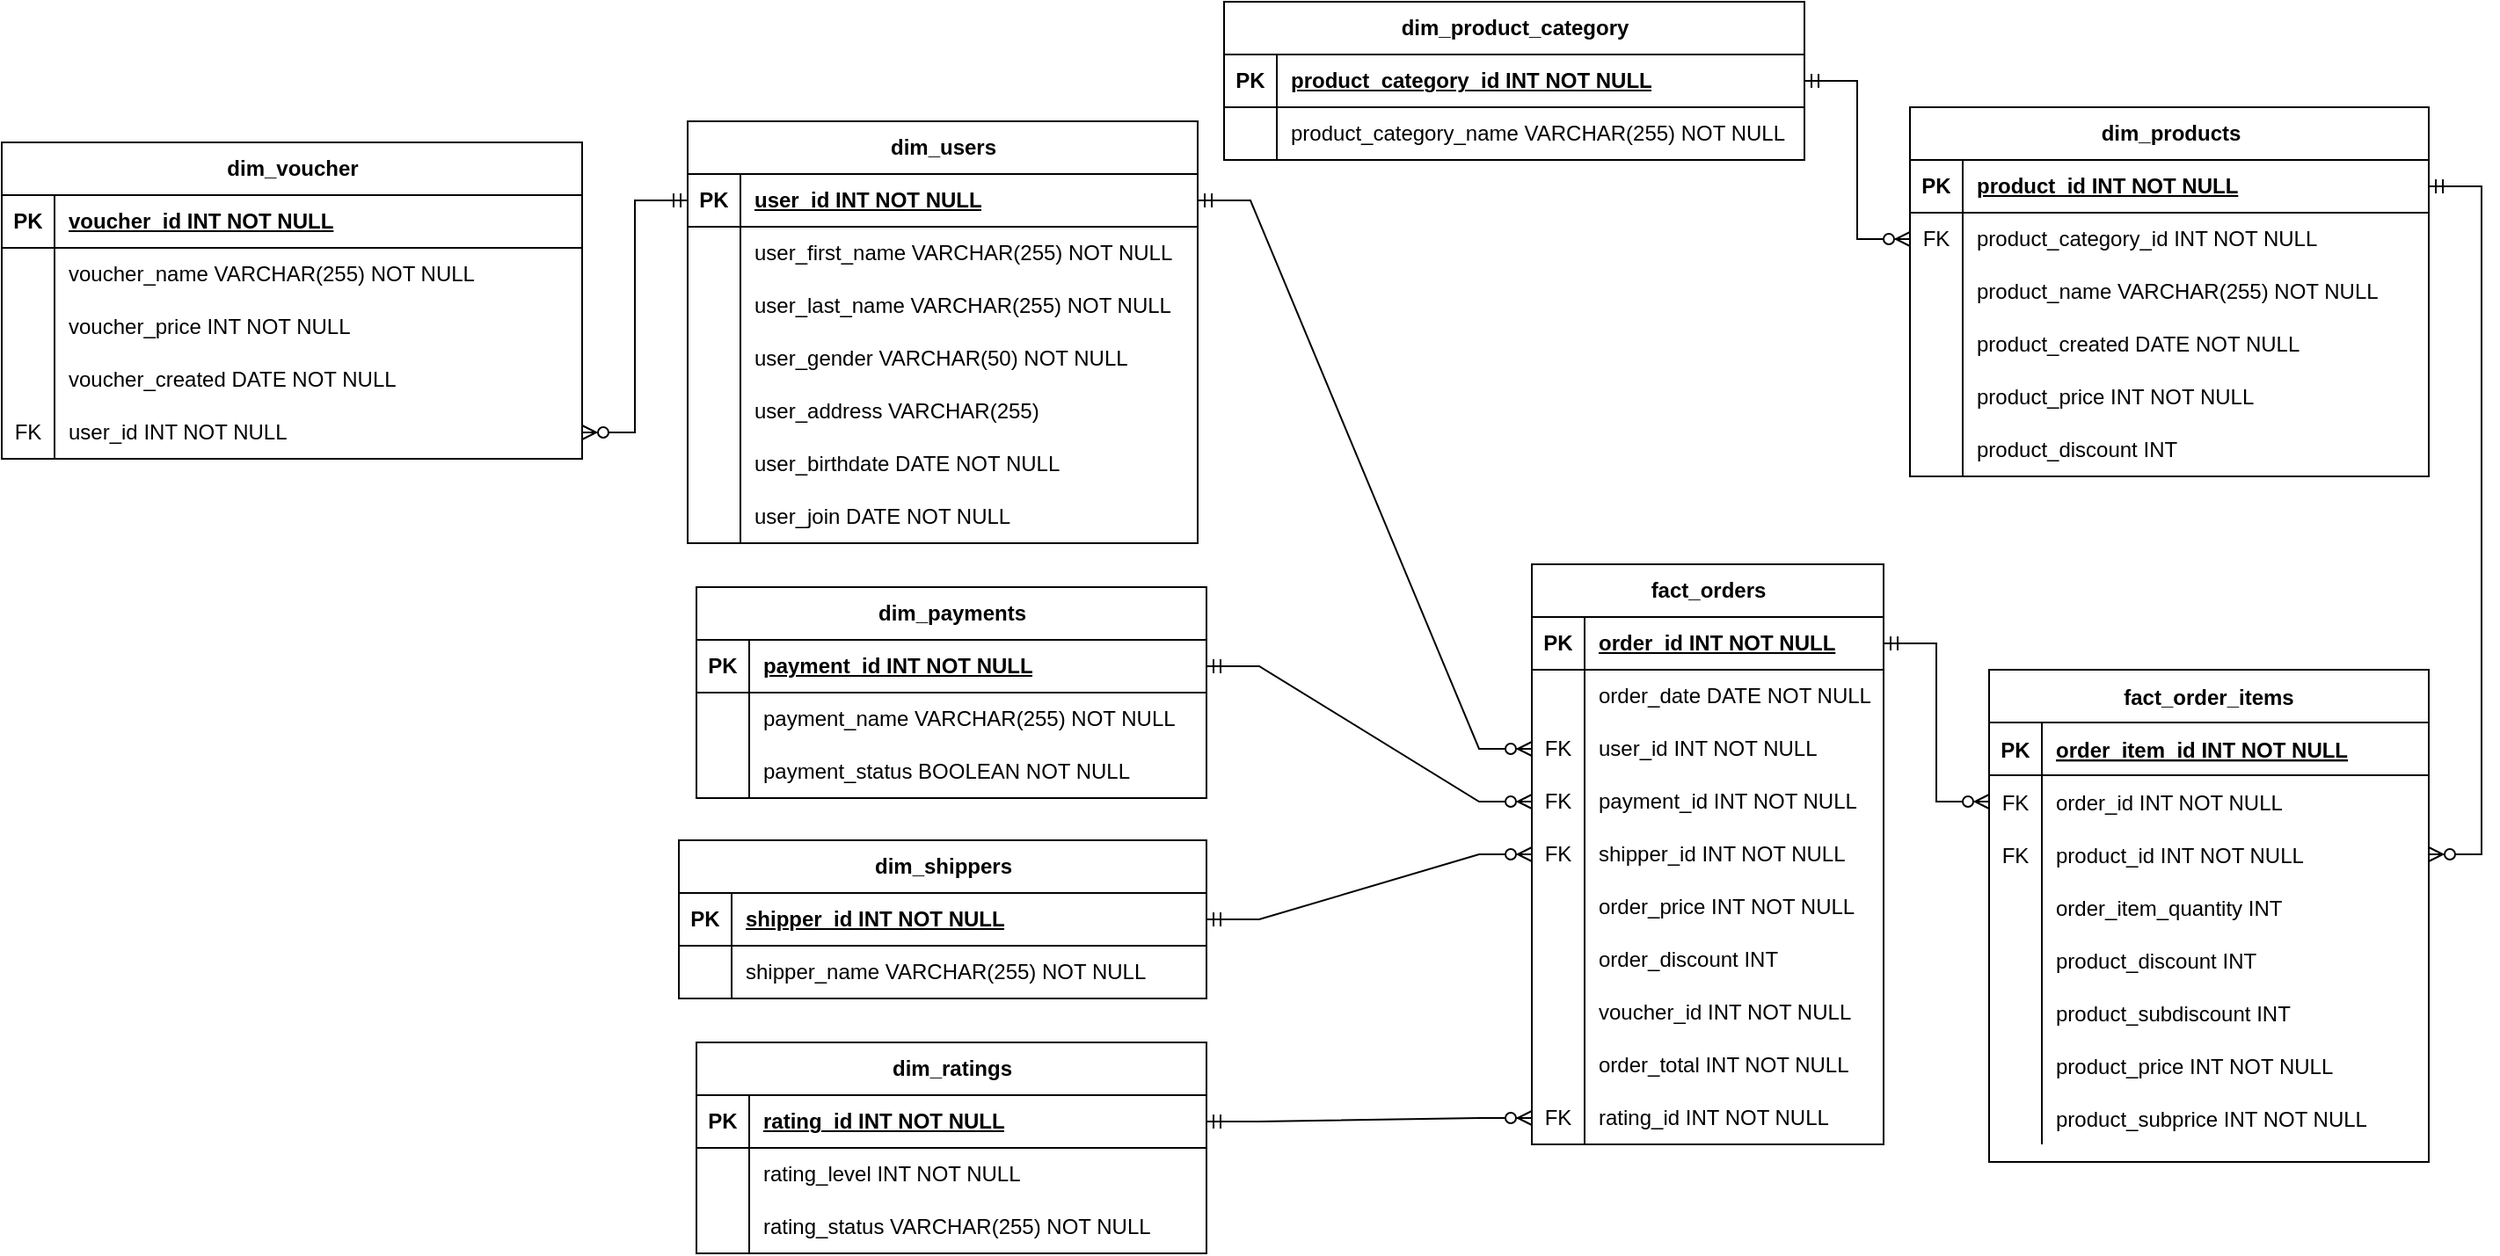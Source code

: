 <mxfile version="24.4.8" type="google">
  <diagram id="R2lEEEUBdFMjLlhIrx00" name="Page-1">
    <mxGraphModel grid="1" page="1" gridSize="10" guides="1" tooltips="1" connect="1" arrows="1" fold="1" pageScale="1" pageWidth="850" pageHeight="1100" math="0" shadow="0" extFonts="Permanent Marker^https://fonts.googleapis.com/css?family=Permanent+Marker">
      <root>
        <mxCell id="0" />
        <mxCell id="1" parent="0" />
        <mxCell id="kZdsTjZO5kqj4BfVI3K1-27" value="dim_payments" style="shape=table;startSize=30;container=1;collapsible=1;childLayout=tableLayout;fixedRows=1;rowLines=0;fontStyle=1;align=center;resizeLast=1;html=1;" vertex="1" parent="1">
          <mxGeometry x="300" y="73" width="290" height="120" as="geometry" />
        </mxCell>
        <mxCell id="kZdsTjZO5kqj4BfVI3K1-28" value="" style="shape=tableRow;horizontal=0;startSize=0;swimlaneHead=0;swimlaneBody=0;fillColor=none;collapsible=0;dropTarget=0;points=[[0,0.5],[1,0.5]];portConstraint=eastwest;top=0;left=0;right=0;bottom=1;" vertex="1" parent="kZdsTjZO5kqj4BfVI3K1-27">
          <mxGeometry y="30" width="290" height="30" as="geometry" />
        </mxCell>
        <mxCell id="kZdsTjZO5kqj4BfVI3K1-29" value="PK" style="shape=partialRectangle;connectable=0;fillColor=none;top=0;left=0;bottom=0;right=0;fontStyle=1;overflow=hidden;whiteSpace=wrap;html=1;" vertex="1" parent="kZdsTjZO5kqj4BfVI3K1-28">
          <mxGeometry width="30" height="30" as="geometry">
            <mxRectangle width="30" height="30" as="alternateBounds" />
          </mxGeometry>
        </mxCell>
        <mxCell id="kZdsTjZO5kqj4BfVI3K1-30" value="payment_id INT NOT NULL" style="shape=partialRectangle;connectable=0;fillColor=none;top=0;left=0;bottom=0;right=0;align=left;spacingLeft=6;fontStyle=5;overflow=hidden;whiteSpace=wrap;html=1;" vertex="1" parent="kZdsTjZO5kqj4BfVI3K1-28">
          <mxGeometry x="30" width="260" height="30" as="geometry">
            <mxRectangle width="260" height="30" as="alternateBounds" />
          </mxGeometry>
        </mxCell>
        <mxCell id="kZdsTjZO5kqj4BfVI3K1-31" value="" style="shape=tableRow;horizontal=0;startSize=0;swimlaneHead=0;swimlaneBody=0;fillColor=none;collapsible=0;dropTarget=0;points=[[0,0.5],[1,0.5]];portConstraint=eastwest;top=0;left=0;right=0;bottom=0;" vertex="1" parent="kZdsTjZO5kqj4BfVI3K1-27">
          <mxGeometry y="60" width="290" height="30" as="geometry" />
        </mxCell>
        <mxCell id="kZdsTjZO5kqj4BfVI3K1-32" value="" style="shape=partialRectangle;connectable=0;fillColor=none;top=0;left=0;bottom=0;right=0;editable=1;overflow=hidden;whiteSpace=wrap;html=1;" vertex="1" parent="kZdsTjZO5kqj4BfVI3K1-31">
          <mxGeometry width="30" height="30" as="geometry">
            <mxRectangle width="30" height="30" as="alternateBounds" />
          </mxGeometry>
        </mxCell>
        <mxCell id="kZdsTjZO5kqj4BfVI3K1-33" value="payment_name VARCHAR(255) NOT NULL" style="shape=partialRectangle;connectable=0;fillColor=none;top=0;left=0;bottom=0;right=0;align=left;spacingLeft=6;overflow=hidden;whiteSpace=wrap;html=1;" vertex="1" parent="kZdsTjZO5kqj4BfVI3K1-31">
          <mxGeometry x="30" width="260" height="30" as="geometry">
            <mxRectangle width="260" height="30" as="alternateBounds" />
          </mxGeometry>
        </mxCell>
        <mxCell id="kZdsTjZO5kqj4BfVI3K1-34" value="" style="shape=tableRow;horizontal=0;startSize=0;swimlaneHead=0;swimlaneBody=0;fillColor=none;collapsible=0;dropTarget=0;points=[[0,0.5],[1,0.5]];portConstraint=eastwest;top=0;left=0;right=0;bottom=0;" vertex="1" parent="kZdsTjZO5kqj4BfVI3K1-27">
          <mxGeometry y="90" width="290" height="30" as="geometry" />
        </mxCell>
        <mxCell id="kZdsTjZO5kqj4BfVI3K1-35" value="" style="shape=partialRectangle;connectable=0;fillColor=none;top=0;left=0;bottom=0;right=0;editable=1;overflow=hidden;whiteSpace=wrap;html=1;" vertex="1" parent="kZdsTjZO5kqj4BfVI3K1-34">
          <mxGeometry width="30" height="30" as="geometry">
            <mxRectangle width="30" height="30" as="alternateBounds" />
          </mxGeometry>
        </mxCell>
        <mxCell id="kZdsTjZO5kqj4BfVI3K1-36" value="payment_status BOOLEAN NOT NULL" style="shape=partialRectangle;connectable=0;fillColor=none;top=0;left=0;bottom=0;right=0;align=left;spacingLeft=6;overflow=hidden;whiteSpace=wrap;html=1;" vertex="1" parent="kZdsTjZO5kqj4BfVI3K1-34">
          <mxGeometry x="30" width="260" height="30" as="geometry">
            <mxRectangle width="260" height="30" as="alternateBounds" />
          </mxGeometry>
        </mxCell>
        <mxCell id="kZdsTjZO5kqj4BfVI3K1-41" value="dim_shippers" style="shape=table;startSize=30;container=1;collapsible=1;childLayout=tableLayout;fixedRows=1;rowLines=0;fontStyle=1;align=center;resizeLast=1;html=1;" vertex="1" parent="1">
          <mxGeometry x="290" y="217" width="300" height="90" as="geometry" />
        </mxCell>
        <mxCell id="kZdsTjZO5kqj4BfVI3K1-42" value="" style="shape=tableRow;horizontal=0;startSize=0;swimlaneHead=0;swimlaneBody=0;fillColor=none;collapsible=0;dropTarget=0;points=[[0,0.5],[1,0.5]];portConstraint=eastwest;top=0;left=0;right=0;bottom=1;" vertex="1" parent="kZdsTjZO5kqj4BfVI3K1-41">
          <mxGeometry y="30" width="300" height="30" as="geometry" />
        </mxCell>
        <mxCell id="kZdsTjZO5kqj4BfVI3K1-43" value="PK" style="shape=partialRectangle;connectable=0;fillColor=none;top=0;left=0;bottom=0;right=0;fontStyle=1;overflow=hidden;whiteSpace=wrap;html=1;" vertex="1" parent="kZdsTjZO5kqj4BfVI3K1-42">
          <mxGeometry width="30" height="30" as="geometry">
            <mxRectangle width="30" height="30" as="alternateBounds" />
          </mxGeometry>
        </mxCell>
        <mxCell id="kZdsTjZO5kqj4BfVI3K1-44" value="shipper_id INT NOT NULL" style="shape=partialRectangle;connectable=0;fillColor=none;top=0;left=0;bottom=0;right=0;align=left;spacingLeft=6;fontStyle=5;overflow=hidden;whiteSpace=wrap;html=1;" vertex="1" parent="kZdsTjZO5kqj4BfVI3K1-42">
          <mxGeometry x="30" width="270" height="30" as="geometry">
            <mxRectangle width="270" height="30" as="alternateBounds" />
          </mxGeometry>
        </mxCell>
        <mxCell id="kZdsTjZO5kqj4BfVI3K1-45" value="" style="shape=tableRow;horizontal=0;startSize=0;swimlaneHead=0;swimlaneBody=0;fillColor=none;collapsible=0;dropTarget=0;points=[[0,0.5],[1,0.5]];portConstraint=eastwest;top=0;left=0;right=0;bottom=0;" vertex="1" parent="kZdsTjZO5kqj4BfVI3K1-41">
          <mxGeometry y="60" width="300" height="30" as="geometry" />
        </mxCell>
        <mxCell id="kZdsTjZO5kqj4BfVI3K1-46" value="" style="shape=partialRectangle;connectable=0;fillColor=none;top=0;left=0;bottom=0;right=0;editable=1;overflow=hidden;whiteSpace=wrap;html=1;" vertex="1" parent="kZdsTjZO5kqj4BfVI3K1-45">
          <mxGeometry width="30" height="30" as="geometry">
            <mxRectangle width="30" height="30" as="alternateBounds" />
          </mxGeometry>
        </mxCell>
        <mxCell id="kZdsTjZO5kqj4BfVI3K1-47" value="shipper_name VARCHAR(255) NOT NULL" style="shape=partialRectangle;connectable=0;fillColor=none;top=0;left=0;bottom=0;right=0;align=left;spacingLeft=6;overflow=hidden;whiteSpace=wrap;html=1;" vertex="1" parent="kZdsTjZO5kqj4BfVI3K1-45">
          <mxGeometry x="30" width="270" height="30" as="geometry">
            <mxRectangle width="270" height="30" as="alternateBounds" />
          </mxGeometry>
        </mxCell>
        <mxCell id="kZdsTjZO5kqj4BfVI3K1-55" value="fact_order_items" style="shape=table;startSize=30;container=1;collapsible=1;childLayout=tableLayout;fixedRows=1;rowLines=0;fontStyle=1;align=center;resizeLast=1;" vertex="1" parent="1">
          <mxGeometry x="1035" y="120" width="250" height="280" as="geometry" />
        </mxCell>
        <mxCell id="kZdsTjZO5kqj4BfVI3K1-56" value="" style="shape=partialRectangle;collapsible=0;dropTarget=0;pointerEvents=0;fillColor=none;points=[[0,0.5],[1,0.5]];portConstraint=eastwest;top=0;left=0;right=0;bottom=1;" vertex="1" parent="kZdsTjZO5kqj4BfVI3K1-55">
          <mxGeometry y="30" width="250" height="30" as="geometry" />
        </mxCell>
        <mxCell id="kZdsTjZO5kqj4BfVI3K1-57" value="PK" style="shape=partialRectangle;overflow=hidden;connectable=0;fillColor=none;top=0;left=0;bottom=0;right=0;fontStyle=1;" vertex="1" parent="kZdsTjZO5kqj4BfVI3K1-56">
          <mxGeometry width="30" height="30" as="geometry">
            <mxRectangle width="30" height="30" as="alternateBounds" />
          </mxGeometry>
        </mxCell>
        <mxCell id="kZdsTjZO5kqj4BfVI3K1-58" value="order_item_id INT NOT NULL" style="shape=partialRectangle;overflow=hidden;connectable=0;fillColor=none;top=0;left=0;bottom=0;right=0;align=left;spacingLeft=6;fontStyle=5;" vertex="1" parent="kZdsTjZO5kqj4BfVI3K1-56">
          <mxGeometry x="30" width="220" height="30" as="geometry">
            <mxRectangle width="220" height="30" as="alternateBounds" />
          </mxGeometry>
        </mxCell>
        <mxCell id="kZdsTjZO5kqj4BfVI3K1-59" value="" style="shape=partialRectangle;collapsible=0;dropTarget=0;pointerEvents=0;fillColor=none;points=[[0,0.5],[1,0.5]];portConstraint=eastwest;top=0;left=0;right=0;bottom=0;" vertex="1" parent="kZdsTjZO5kqj4BfVI3K1-55">
          <mxGeometry y="60" width="250" height="30" as="geometry" />
        </mxCell>
        <mxCell id="kZdsTjZO5kqj4BfVI3K1-60" value="FK" style="shape=partialRectangle;overflow=hidden;connectable=0;fillColor=none;top=0;left=0;bottom=0;right=0;" vertex="1" parent="kZdsTjZO5kqj4BfVI3K1-59">
          <mxGeometry width="30" height="30" as="geometry">
            <mxRectangle width="30" height="30" as="alternateBounds" />
          </mxGeometry>
        </mxCell>
        <mxCell id="kZdsTjZO5kqj4BfVI3K1-61" value="order_id INT NOT NULL" style="shape=partialRectangle;overflow=hidden;connectable=0;fillColor=none;top=0;left=0;bottom=0;right=0;align=left;spacingLeft=6;" vertex="1" parent="kZdsTjZO5kqj4BfVI3K1-59">
          <mxGeometry x="30" width="220" height="30" as="geometry">
            <mxRectangle width="220" height="30" as="alternateBounds" />
          </mxGeometry>
        </mxCell>
        <mxCell id="kZdsTjZO5kqj4BfVI3K1-62" value="" style="shape=partialRectangle;collapsible=0;dropTarget=0;pointerEvents=0;fillColor=none;points=[[0,0.5],[1,0.5]];portConstraint=eastwest;top=0;left=0;right=0;bottom=0;" vertex="1" parent="kZdsTjZO5kqj4BfVI3K1-55">
          <mxGeometry y="90" width="250" height="30" as="geometry" />
        </mxCell>
        <mxCell id="kZdsTjZO5kqj4BfVI3K1-63" value="FK" style="shape=partialRectangle;overflow=hidden;connectable=0;fillColor=none;top=0;left=0;bottom=0;right=0;" vertex="1" parent="kZdsTjZO5kqj4BfVI3K1-62">
          <mxGeometry width="30" height="30" as="geometry">
            <mxRectangle width="30" height="30" as="alternateBounds" />
          </mxGeometry>
        </mxCell>
        <mxCell id="kZdsTjZO5kqj4BfVI3K1-64" value="product_id INT NOT NULL" style="shape=partialRectangle;overflow=hidden;connectable=0;fillColor=none;top=0;left=0;bottom=0;right=0;align=left;spacingLeft=6;" vertex="1" parent="kZdsTjZO5kqj4BfVI3K1-62">
          <mxGeometry x="30" width="220" height="30" as="geometry">
            <mxRectangle width="220" height="30" as="alternateBounds" />
          </mxGeometry>
        </mxCell>
        <mxCell id="kZdsTjZO5kqj4BfVI3K1-65" value="" style="shape=partialRectangle;collapsible=0;dropTarget=0;pointerEvents=0;fillColor=none;points=[[0,0.5],[1,0.5]];portConstraint=eastwest;top=0;left=0;right=0;bottom=0;" vertex="1" parent="kZdsTjZO5kqj4BfVI3K1-55">
          <mxGeometry y="120" width="250" height="30" as="geometry" />
        </mxCell>
        <mxCell id="kZdsTjZO5kqj4BfVI3K1-66" value="" style="shape=partialRectangle;overflow=hidden;connectable=0;fillColor=none;top=0;left=0;bottom=0;right=0;" vertex="1" parent="kZdsTjZO5kqj4BfVI3K1-65">
          <mxGeometry width="30" height="30" as="geometry">
            <mxRectangle width="30" height="30" as="alternateBounds" />
          </mxGeometry>
        </mxCell>
        <mxCell id="kZdsTjZO5kqj4BfVI3K1-67" value="order_item_quantity INT" style="shape=partialRectangle;overflow=hidden;connectable=0;fillColor=none;top=0;left=0;bottom=0;right=0;align=left;spacingLeft=6;" vertex="1" parent="kZdsTjZO5kqj4BfVI3K1-65">
          <mxGeometry x="30" width="220" height="30" as="geometry">
            <mxRectangle width="220" height="30" as="alternateBounds" />
          </mxGeometry>
        </mxCell>
        <mxCell id="FLNkyTz6J3wPvW9G6eb5-90" value="" style="shape=partialRectangle;collapsible=0;dropTarget=0;pointerEvents=0;fillColor=none;points=[[0,0.5],[1,0.5]];portConstraint=eastwest;top=0;left=0;right=0;bottom=0;" vertex="1" parent="kZdsTjZO5kqj4BfVI3K1-55">
          <mxGeometry y="150" width="250" height="30" as="geometry" />
        </mxCell>
        <mxCell id="FLNkyTz6J3wPvW9G6eb5-91" value="" style="shape=partialRectangle;overflow=hidden;connectable=0;fillColor=none;top=0;left=0;bottom=0;right=0;" vertex="1" parent="FLNkyTz6J3wPvW9G6eb5-90">
          <mxGeometry width="30" height="30" as="geometry">
            <mxRectangle width="30" height="30" as="alternateBounds" />
          </mxGeometry>
        </mxCell>
        <mxCell id="FLNkyTz6J3wPvW9G6eb5-92" value="product_discount INT" style="shape=partialRectangle;overflow=hidden;connectable=0;fillColor=none;top=0;left=0;bottom=0;right=0;align=left;spacingLeft=6;" vertex="1" parent="FLNkyTz6J3wPvW9G6eb5-90">
          <mxGeometry x="30" width="220" height="30" as="geometry">
            <mxRectangle width="220" height="30" as="alternateBounds" />
          </mxGeometry>
        </mxCell>
        <mxCell id="FLNkyTz6J3wPvW9G6eb5-93" value="" style="shape=partialRectangle;collapsible=0;dropTarget=0;pointerEvents=0;fillColor=none;points=[[0,0.5],[1,0.5]];portConstraint=eastwest;top=0;left=0;right=0;bottom=0;" vertex="1" parent="kZdsTjZO5kqj4BfVI3K1-55">
          <mxGeometry y="180" width="250" height="30" as="geometry" />
        </mxCell>
        <mxCell id="FLNkyTz6J3wPvW9G6eb5-94" value="" style="shape=partialRectangle;overflow=hidden;connectable=0;fillColor=none;top=0;left=0;bottom=0;right=0;" vertex="1" parent="FLNkyTz6J3wPvW9G6eb5-93">
          <mxGeometry width="30" height="30" as="geometry">
            <mxRectangle width="30" height="30" as="alternateBounds" />
          </mxGeometry>
        </mxCell>
        <mxCell id="FLNkyTz6J3wPvW9G6eb5-95" value="product_subdiscount INT" style="shape=partialRectangle;overflow=hidden;connectable=0;fillColor=none;top=0;left=0;bottom=0;right=0;align=left;spacingLeft=6;" vertex="1" parent="FLNkyTz6J3wPvW9G6eb5-93">
          <mxGeometry x="30" width="220" height="30" as="geometry">
            <mxRectangle width="220" height="30" as="alternateBounds" />
          </mxGeometry>
        </mxCell>
        <mxCell id="FLNkyTz6J3wPvW9G6eb5-96" value="" style="shape=partialRectangle;collapsible=0;dropTarget=0;pointerEvents=0;fillColor=none;points=[[0,0.5],[1,0.5]];portConstraint=eastwest;top=0;left=0;right=0;bottom=0;" vertex="1" parent="kZdsTjZO5kqj4BfVI3K1-55">
          <mxGeometry y="210" width="250" height="30" as="geometry" />
        </mxCell>
        <mxCell id="FLNkyTz6J3wPvW9G6eb5-97" value="" style="shape=partialRectangle;overflow=hidden;connectable=0;fillColor=none;top=0;left=0;bottom=0;right=0;" vertex="1" parent="FLNkyTz6J3wPvW9G6eb5-96">
          <mxGeometry width="30" height="30" as="geometry">
            <mxRectangle width="30" height="30" as="alternateBounds" />
          </mxGeometry>
        </mxCell>
        <mxCell id="FLNkyTz6J3wPvW9G6eb5-98" value="product_price INT NOT NULL" style="shape=partialRectangle;overflow=hidden;connectable=0;fillColor=none;top=0;left=0;bottom=0;right=0;align=left;spacingLeft=6;" vertex="1" parent="FLNkyTz6J3wPvW9G6eb5-96">
          <mxGeometry x="30" width="220" height="30" as="geometry">
            <mxRectangle width="220" height="30" as="alternateBounds" />
          </mxGeometry>
        </mxCell>
        <mxCell id="FLNkyTz6J3wPvW9G6eb5-99" value="" style="shape=partialRectangle;collapsible=0;dropTarget=0;pointerEvents=0;fillColor=none;points=[[0,0.5],[1,0.5]];portConstraint=eastwest;top=0;left=0;right=0;bottom=0;" vertex="1" parent="kZdsTjZO5kqj4BfVI3K1-55">
          <mxGeometry y="240" width="250" height="30" as="geometry" />
        </mxCell>
        <mxCell id="FLNkyTz6J3wPvW9G6eb5-100" value="" style="shape=partialRectangle;overflow=hidden;connectable=0;fillColor=none;top=0;left=0;bottom=0;right=0;" vertex="1" parent="FLNkyTz6J3wPvW9G6eb5-99">
          <mxGeometry width="30" height="30" as="geometry">
            <mxRectangle width="30" height="30" as="alternateBounds" />
          </mxGeometry>
        </mxCell>
        <mxCell id="FLNkyTz6J3wPvW9G6eb5-101" value="product_subprice INT NOT NULL" style="shape=partialRectangle;overflow=hidden;connectable=0;fillColor=none;top=0;left=0;bottom=0;right=0;align=left;spacingLeft=6;" vertex="1" parent="FLNkyTz6J3wPvW9G6eb5-99">
          <mxGeometry x="30" width="220" height="30" as="geometry">
            <mxRectangle width="220" height="30" as="alternateBounds" />
          </mxGeometry>
        </mxCell>
        <mxCell id="FLNkyTz6J3wPvW9G6eb5-1" value="dim_users" style="shape=table;startSize=30;container=1;collapsible=1;childLayout=tableLayout;fixedRows=1;rowLines=0;fontStyle=1;align=center;resizeLast=1;html=1;" vertex="1" parent="1">
          <mxGeometry x="295" y="-192" width="290" height="240" as="geometry" />
        </mxCell>
        <mxCell id="FLNkyTz6J3wPvW9G6eb5-2" value="" style="shape=tableRow;horizontal=0;startSize=0;swimlaneHead=0;swimlaneBody=0;fillColor=none;collapsible=0;dropTarget=0;points=[[0,0.5],[1,0.5]];portConstraint=eastwest;top=0;left=0;right=0;bottom=1;" vertex="1" parent="FLNkyTz6J3wPvW9G6eb5-1">
          <mxGeometry y="30" width="290" height="30" as="geometry" />
        </mxCell>
        <mxCell id="FLNkyTz6J3wPvW9G6eb5-3" value="PK" style="shape=partialRectangle;connectable=0;fillColor=none;top=0;left=0;bottom=0;right=0;fontStyle=1;overflow=hidden;whiteSpace=wrap;html=1;" vertex="1" parent="FLNkyTz6J3wPvW9G6eb5-2">
          <mxGeometry width="30" height="30" as="geometry">
            <mxRectangle width="30" height="30" as="alternateBounds" />
          </mxGeometry>
        </mxCell>
        <mxCell id="FLNkyTz6J3wPvW9G6eb5-4" value="user_id INT NOT NULL" style="shape=partialRectangle;connectable=0;fillColor=none;top=0;left=0;bottom=0;right=0;align=left;spacingLeft=6;fontStyle=5;overflow=hidden;whiteSpace=wrap;html=1;" vertex="1" parent="FLNkyTz6J3wPvW9G6eb5-2">
          <mxGeometry x="30" width="260" height="30" as="geometry">
            <mxRectangle width="260" height="30" as="alternateBounds" />
          </mxGeometry>
        </mxCell>
        <mxCell id="FLNkyTz6J3wPvW9G6eb5-5" value="" style="shape=tableRow;horizontal=0;startSize=0;swimlaneHead=0;swimlaneBody=0;fillColor=none;collapsible=0;dropTarget=0;points=[[0,0.5],[1,0.5]];portConstraint=eastwest;top=0;left=0;right=0;bottom=0;" vertex="1" parent="FLNkyTz6J3wPvW9G6eb5-1">
          <mxGeometry y="60" width="290" height="30" as="geometry" />
        </mxCell>
        <mxCell id="FLNkyTz6J3wPvW9G6eb5-6" value="" style="shape=partialRectangle;connectable=0;fillColor=none;top=0;left=0;bottom=0;right=0;editable=1;overflow=hidden;whiteSpace=wrap;html=1;" vertex="1" parent="FLNkyTz6J3wPvW9G6eb5-5">
          <mxGeometry width="30" height="30" as="geometry">
            <mxRectangle width="30" height="30" as="alternateBounds" />
          </mxGeometry>
        </mxCell>
        <mxCell id="FLNkyTz6J3wPvW9G6eb5-7" value="user_first_name VARCHAR(255) NOT NULL" style="shape=partialRectangle;connectable=0;fillColor=none;top=0;left=0;bottom=0;right=0;align=left;spacingLeft=6;overflow=hidden;whiteSpace=wrap;html=1;" vertex="1" parent="FLNkyTz6J3wPvW9G6eb5-5">
          <mxGeometry x="30" width="260" height="30" as="geometry">
            <mxRectangle width="260" height="30" as="alternateBounds" />
          </mxGeometry>
        </mxCell>
        <mxCell id="FLNkyTz6J3wPvW9G6eb5-8" value="" style="shape=tableRow;horizontal=0;startSize=0;swimlaneHead=0;swimlaneBody=0;fillColor=none;collapsible=0;dropTarget=0;points=[[0,0.5],[1,0.5]];portConstraint=eastwest;top=0;left=0;right=0;bottom=0;" vertex="1" parent="FLNkyTz6J3wPvW9G6eb5-1">
          <mxGeometry y="90" width="290" height="30" as="geometry" />
        </mxCell>
        <mxCell id="FLNkyTz6J3wPvW9G6eb5-9" value="" style="shape=partialRectangle;connectable=0;fillColor=none;top=0;left=0;bottom=0;right=0;editable=1;overflow=hidden;whiteSpace=wrap;html=1;" vertex="1" parent="FLNkyTz6J3wPvW9G6eb5-8">
          <mxGeometry width="30" height="30" as="geometry">
            <mxRectangle width="30" height="30" as="alternateBounds" />
          </mxGeometry>
        </mxCell>
        <mxCell id="FLNkyTz6J3wPvW9G6eb5-10" value="user_last_name VARCHAR(255) NOT NULL" style="shape=partialRectangle;connectable=0;fillColor=none;top=0;left=0;bottom=0;right=0;align=left;spacingLeft=6;overflow=hidden;whiteSpace=wrap;html=1;" vertex="1" parent="FLNkyTz6J3wPvW9G6eb5-8">
          <mxGeometry x="30" width="260" height="30" as="geometry">
            <mxRectangle width="260" height="30" as="alternateBounds" />
          </mxGeometry>
        </mxCell>
        <mxCell id="FLNkyTz6J3wPvW9G6eb5-11" value="" style="shape=tableRow;horizontal=0;startSize=0;swimlaneHead=0;swimlaneBody=0;fillColor=none;collapsible=0;dropTarget=0;points=[[0,0.5],[1,0.5]];portConstraint=eastwest;top=0;left=0;right=0;bottom=0;" vertex="1" parent="FLNkyTz6J3wPvW9G6eb5-1">
          <mxGeometry y="120" width="290" height="30" as="geometry" />
        </mxCell>
        <mxCell id="FLNkyTz6J3wPvW9G6eb5-12" value="" style="shape=partialRectangle;connectable=0;fillColor=none;top=0;left=0;bottom=0;right=0;editable=1;overflow=hidden;whiteSpace=wrap;html=1;" vertex="1" parent="FLNkyTz6J3wPvW9G6eb5-11">
          <mxGeometry width="30" height="30" as="geometry">
            <mxRectangle width="30" height="30" as="alternateBounds" />
          </mxGeometry>
        </mxCell>
        <mxCell id="FLNkyTz6J3wPvW9G6eb5-13" value="user_gender VARCHAR(50) NOT NULL" style="shape=partialRectangle;connectable=0;fillColor=none;top=0;left=0;bottom=0;right=0;align=left;spacingLeft=6;overflow=hidden;whiteSpace=wrap;html=1;" vertex="1" parent="FLNkyTz6J3wPvW9G6eb5-11">
          <mxGeometry x="30" width="260" height="30" as="geometry">
            <mxRectangle width="260" height="30" as="alternateBounds" />
          </mxGeometry>
        </mxCell>
        <mxCell id="FLNkyTz6J3wPvW9G6eb5-14" value="" style="shape=tableRow;horizontal=0;startSize=0;swimlaneHead=0;swimlaneBody=0;fillColor=none;collapsible=0;dropTarget=0;points=[[0,0.5],[1,0.5]];portConstraint=eastwest;top=0;left=0;right=0;bottom=0;" vertex="1" parent="FLNkyTz6J3wPvW9G6eb5-1">
          <mxGeometry y="150" width="290" height="30" as="geometry" />
        </mxCell>
        <mxCell id="FLNkyTz6J3wPvW9G6eb5-15" value="" style="shape=partialRectangle;connectable=0;fillColor=none;top=0;left=0;bottom=0;right=0;editable=1;overflow=hidden;whiteSpace=wrap;html=1;" vertex="1" parent="FLNkyTz6J3wPvW9G6eb5-14">
          <mxGeometry width="30" height="30" as="geometry">
            <mxRectangle width="30" height="30" as="alternateBounds" />
          </mxGeometry>
        </mxCell>
        <mxCell id="FLNkyTz6J3wPvW9G6eb5-16" value="user_address VARCHAR(255)" style="shape=partialRectangle;connectable=0;fillColor=none;top=0;left=0;bottom=0;right=0;align=left;spacingLeft=6;overflow=hidden;whiteSpace=wrap;html=1;" vertex="1" parent="FLNkyTz6J3wPvW9G6eb5-14">
          <mxGeometry x="30" width="260" height="30" as="geometry">
            <mxRectangle width="260" height="30" as="alternateBounds" />
          </mxGeometry>
        </mxCell>
        <mxCell id="FLNkyTz6J3wPvW9G6eb5-166" value="" style="shape=tableRow;horizontal=0;startSize=0;swimlaneHead=0;swimlaneBody=0;fillColor=none;collapsible=0;dropTarget=0;points=[[0,0.5],[1,0.5]];portConstraint=eastwest;top=0;left=0;right=0;bottom=0;" vertex="1" parent="FLNkyTz6J3wPvW9G6eb5-1">
          <mxGeometry y="180" width="290" height="30" as="geometry" />
        </mxCell>
        <mxCell id="FLNkyTz6J3wPvW9G6eb5-167" value="" style="shape=partialRectangle;connectable=0;fillColor=none;top=0;left=0;bottom=0;right=0;editable=1;overflow=hidden;whiteSpace=wrap;html=1;" vertex="1" parent="FLNkyTz6J3wPvW9G6eb5-166">
          <mxGeometry width="30" height="30" as="geometry">
            <mxRectangle width="30" height="30" as="alternateBounds" />
          </mxGeometry>
        </mxCell>
        <mxCell id="FLNkyTz6J3wPvW9G6eb5-168" value="user_birthdate DATE NOT NULL" style="shape=partialRectangle;connectable=0;fillColor=none;top=0;left=0;bottom=0;right=0;align=left;spacingLeft=6;overflow=hidden;whiteSpace=wrap;html=1;" vertex="1" parent="FLNkyTz6J3wPvW9G6eb5-166">
          <mxGeometry x="30" width="260" height="30" as="geometry">
            <mxRectangle width="260" height="30" as="alternateBounds" />
          </mxGeometry>
        </mxCell>
        <mxCell id="FLNkyTz6J3wPvW9G6eb5-169" value="" style="shape=tableRow;horizontal=0;startSize=0;swimlaneHead=0;swimlaneBody=0;fillColor=none;collapsible=0;dropTarget=0;points=[[0,0.5],[1,0.5]];portConstraint=eastwest;top=0;left=0;right=0;bottom=0;" vertex="1" parent="FLNkyTz6J3wPvW9G6eb5-1">
          <mxGeometry y="210" width="290" height="30" as="geometry" />
        </mxCell>
        <mxCell id="FLNkyTz6J3wPvW9G6eb5-170" value="" style="shape=partialRectangle;connectable=0;fillColor=none;top=0;left=0;bottom=0;right=0;editable=1;overflow=hidden;whiteSpace=wrap;html=1;" vertex="1" parent="FLNkyTz6J3wPvW9G6eb5-169">
          <mxGeometry width="30" height="30" as="geometry">
            <mxRectangle width="30" height="30" as="alternateBounds" />
          </mxGeometry>
        </mxCell>
        <mxCell id="FLNkyTz6J3wPvW9G6eb5-171" value="user_join DATE NOT NULL" style="shape=partialRectangle;connectable=0;fillColor=none;top=0;left=0;bottom=0;right=0;align=left;spacingLeft=6;overflow=hidden;whiteSpace=wrap;html=1;" vertex="1" parent="FLNkyTz6J3wPvW9G6eb5-169">
          <mxGeometry x="30" width="260" height="30" as="geometry">
            <mxRectangle width="260" height="30" as="alternateBounds" />
          </mxGeometry>
        </mxCell>
        <mxCell id="FLNkyTz6J3wPvW9G6eb5-59" value="fact_orders" style="shape=table;startSize=30;container=1;collapsible=1;childLayout=tableLayout;fixedRows=1;rowLines=0;fontStyle=1;align=center;resizeLast=1;html=1;" vertex="1" parent="1">
          <mxGeometry x="775" y="60" width="200" height="330" as="geometry" />
        </mxCell>
        <mxCell id="FLNkyTz6J3wPvW9G6eb5-60" value="" style="shape=tableRow;horizontal=0;startSize=0;swimlaneHead=0;swimlaneBody=0;fillColor=none;collapsible=0;dropTarget=0;points=[[0,0.5],[1,0.5]];portConstraint=eastwest;top=0;left=0;right=0;bottom=1;" vertex="1" parent="FLNkyTz6J3wPvW9G6eb5-59">
          <mxGeometry y="30" width="200" height="30" as="geometry" />
        </mxCell>
        <mxCell id="FLNkyTz6J3wPvW9G6eb5-61" value="PK" style="shape=partialRectangle;connectable=0;fillColor=none;top=0;left=0;bottom=0;right=0;fontStyle=1;overflow=hidden;whiteSpace=wrap;html=1;" vertex="1" parent="FLNkyTz6J3wPvW9G6eb5-60">
          <mxGeometry width="30" height="30" as="geometry">
            <mxRectangle width="30" height="30" as="alternateBounds" />
          </mxGeometry>
        </mxCell>
        <mxCell id="FLNkyTz6J3wPvW9G6eb5-62" value="order_id INT NOT NULL" style="shape=partialRectangle;connectable=0;fillColor=none;top=0;left=0;bottom=0;right=0;align=left;spacingLeft=6;fontStyle=5;overflow=hidden;whiteSpace=wrap;html=1;" vertex="1" parent="FLNkyTz6J3wPvW9G6eb5-60">
          <mxGeometry x="30" width="170" height="30" as="geometry">
            <mxRectangle width="170" height="30" as="alternateBounds" />
          </mxGeometry>
        </mxCell>
        <mxCell id="FLNkyTz6J3wPvW9G6eb5-63" value="" style="shape=tableRow;horizontal=0;startSize=0;swimlaneHead=0;swimlaneBody=0;fillColor=none;collapsible=0;dropTarget=0;points=[[0,0.5],[1,0.5]];portConstraint=eastwest;top=0;left=0;right=0;bottom=0;" vertex="1" parent="FLNkyTz6J3wPvW9G6eb5-59">
          <mxGeometry y="60" width="200" height="30" as="geometry" />
        </mxCell>
        <mxCell id="FLNkyTz6J3wPvW9G6eb5-64" value="" style="shape=partialRectangle;connectable=0;fillColor=none;top=0;left=0;bottom=0;right=0;editable=1;overflow=hidden;whiteSpace=wrap;html=1;" vertex="1" parent="FLNkyTz6J3wPvW9G6eb5-63">
          <mxGeometry width="30" height="30" as="geometry">
            <mxRectangle width="30" height="30" as="alternateBounds" />
          </mxGeometry>
        </mxCell>
        <mxCell id="FLNkyTz6J3wPvW9G6eb5-65" value="order_date DATE NOT NULL" style="shape=partialRectangle;connectable=0;fillColor=none;top=0;left=0;bottom=0;right=0;align=left;spacingLeft=6;overflow=hidden;whiteSpace=wrap;html=1;" vertex="1" parent="FLNkyTz6J3wPvW9G6eb5-63">
          <mxGeometry x="30" width="170" height="30" as="geometry">
            <mxRectangle width="170" height="30" as="alternateBounds" />
          </mxGeometry>
        </mxCell>
        <mxCell id="FLNkyTz6J3wPvW9G6eb5-66" value="" style="shape=tableRow;horizontal=0;startSize=0;swimlaneHead=0;swimlaneBody=0;fillColor=none;collapsible=0;dropTarget=0;points=[[0,0.5],[1,0.5]];portConstraint=eastwest;top=0;left=0;right=0;bottom=0;" vertex="1" parent="FLNkyTz6J3wPvW9G6eb5-59">
          <mxGeometry y="90" width="200" height="30" as="geometry" />
        </mxCell>
        <mxCell id="FLNkyTz6J3wPvW9G6eb5-67" value="FK" style="shape=partialRectangle;connectable=0;fillColor=none;top=0;left=0;bottom=0;right=0;editable=1;overflow=hidden;whiteSpace=wrap;html=1;" vertex="1" parent="FLNkyTz6J3wPvW9G6eb5-66">
          <mxGeometry width="30" height="30" as="geometry">
            <mxRectangle width="30" height="30" as="alternateBounds" />
          </mxGeometry>
        </mxCell>
        <mxCell id="FLNkyTz6J3wPvW9G6eb5-68" value="user_id INT NOT NULL" style="shape=partialRectangle;connectable=0;fillColor=none;top=0;left=0;bottom=0;right=0;align=left;spacingLeft=6;overflow=hidden;whiteSpace=wrap;html=1;" vertex="1" parent="FLNkyTz6J3wPvW9G6eb5-66">
          <mxGeometry x="30" width="170" height="30" as="geometry">
            <mxRectangle width="170" height="30" as="alternateBounds" />
          </mxGeometry>
        </mxCell>
        <mxCell id="FLNkyTz6J3wPvW9G6eb5-69" value="" style="shape=tableRow;horizontal=0;startSize=0;swimlaneHead=0;swimlaneBody=0;fillColor=none;collapsible=0;dropTarget=0;points=[[0,0.5],[1,0.5]];portConstraint=eastwest;top=0;left=0;right=0;bottom=0;" vertex="1" parent="FLNkyTz6J3wPvW9G6eb5-59">
          <mxGeometry y="120" width="200" height="30" as="geometry" />
        </mxCell>
        <mxCell id="FLNkyTz6J3wPvW9G6eb5-70" value="FK" style="shape=partialRectangle;connectable=0;fillColor=none;top=0;left=0;bottom=0;right=0;editable=1;overflow=hidden;whiteSpace=wrap;html=1;" vertex="1" parent="FLNkyTz6J3wPvW9G6eb5-69">
          <mxGeometry width="30" height="30" as="geometry">
            <mxRectangle width="30" height="30" as="alternateBounds" />
          </mxGeometry>
        </mxCell>
        <mxCell id="FLNkyTz6J3wPvW9G6eb5-71" value="payment_id INT NOT NULL" style="shape=partialRectangle;connectable=0;fillColor=none;top=0;left=0;bottom=0;right=0;align=left;spacingLeft=6;overflow=hidden;whiteSpace=wrap;html=1;" vertex="1" parent="FLNkyTz6J3wPvW9G6eb5-69">
          <mxGeometry x="30" width="170" height="30" as="geometry">
            <mxRectangle width="170" height="30" as="alternateBounds" />
          </mxGeometry>
        </mxCell>
        <mxCell id="FLNkyTz6J3wPvW9G6eb5-72" value="" style="shape=tableRow;horizontal=0;startSize=0;swimlaneHead=0;swimlaneBody=0;fillColor=none;collapsible=0;dropTarget=0;points=[[0,0.5],[1,0.5]];portConstraint=eastwest;top=0;left=0;right=0;bottom=0;" vertex="1" parent="FLNkyTz6J3wPvW9G6eb5-59">
          <mxGeometry y="150" width="200" height="30" as="geometry" />
        </mxCell>
        <mxCell id="FLNkyTz6J3wPvW9G6eb5-73" value="FK" style="shape=partialRectangle;connectable=0;fillColor=none;top=0;left=0;bottom=0;right=0;editable=1;overflow=hidden;whiteSpace=wrap;html=1;" vertex="1" parent="FLNkyTz6J3wPvW9G6eb5-72">
          <mxGeometry width="30" height="30" as="geometry">
            <mxRectangle width="30" height="30" as="alternateBounds" />
          </mxGeometry>
        </mxCell>
        <mxCell id="FLNkyTz6J3wPvW9G6eb5-74" value="shipper_id INT NOT NULL" style="shape=partialRectangle;connectable=0;fillColor=none;top=0;left=0;bottom=0;right=0;align=left;spacingLeft=6;overflow=hidden;whiteSpace=wrap;html=1;" vertex="1" parent="FLNkyTz6J3wPvW9G6eb5-72">
          <mxGeometry x="30" width="170" height="30" as="geometry">
            <mxRectangle width="170" height="30" as="alternateBounds" />
          </mxGeometry>
        </mxCell>
        <mxCell id="FLNkyTz6J3wPvW9G6eb5-75" value="" style="shape=tableRow;horizontal=0;startSize=0;swimlaneHead=0;swimlaneBody=0;fillColor=none;collapsible=0;dropTarget=0;points=[[0,0.5],[1,0.5]];portConstraint=eastwest;top=0;left=0;right=0;bottom=0;" vertex="1" parent="FLNkyTz6J3wPvW9G6eb5-59">
          <mxGeometry y="180" width="200" height="30" as="geometry" />
        </mxCell>
        <mxCell id="FLNkyTz6J3wPvW9G6eb5-76" value="" style="shape=partialRectangle;connectable=0;fillColor=none;top=0;left=0;bottom=0;right=0;editable=1;overflow=hidden;whiteSpace=wrap;html=1;" vertex="1" parent="FLNkyTz6J3wPvW9G6eb5-75">
          <mxGeometry width="30" height="30" as="geometry">
            <mxRectangle width="30" height="30" as="alternateBounds" />
          </mxGeometry>
        </mxCell>
        <mxCell id="FLNkyTz6J3wPvW9G6eb5-77" value="order_price INT NOT NULL" style="shape=partialRectangle;connectable=0;fillColor=none;top=0;left=0;bottom=0;right=0;align=left;spacingLeft=6;overflow=hidden;whiteSpace=wrap;html=1;" vertex="1" parent="FLNkyTz6J3wPvW9G6eb5-75">
          <mxGeometry x="30" width="170" height="30" as="geometry">
            <mxRectangle width="170" height="30" as="alternateBounds" />
          </mxGeometry>
        </mxCell>
        <mxCell id="FLNkyTz6J3wPvW9G6eb5-78" value="" style="shape=tableRow;horizontal=0;startSize=0;swimlaneHead=0;swimlaneBody=0;fillColor=none;collapsible=0;dropTarget=0;points=[[0,0.5],[1,0.5]];portConstraint=eastwest;top=0;left=0;right=0;bottom=0;" vertex="1" parent="FLNkyTz6J3wPvW9G6eb5-59">
          <mxGeometry y="210" width="200" height="30" as="geometry" />
        </mxCell>
        <mxCell id="FLNkyTz6J3wPvW9G6eb5-79" value="" style="shape=partialRectangle;connectable=0;fillColor=none;top=0;left=0;bottom=0;right=0;editable=1;overflow=hidden;whiteSpace=wrap;html=1;" vertex="1" parent="FLNkyTz6J3wPvW9G6eb5-78">
          <mxGeometry width="30" height="30" as="geometry">
            <mxRectangle width="30" height="30" as="alternateBounds" />
          </mxGeometry>
        </mxCell>
        <mxCell id="FLNkyTz6J3wPvW9G6eb5-80" value="order_discount INT" style="shape=partialRectangle;connectable=0;fillColor=none;top=0;left=0;bottom=0;right=0;align=left;spacingLeft=6;overflow=hidden;whiteSpace=wrap;html=1;" vertex="1" parent="FLNkyTz6J3wPvW9G6eb5-78">
          <mxGeometry x="30" width="170" height="30" as="geometry">
            <mxRectangle width="170" height="30" as="alternateBounds" />
          </mxGeometry>
        </mxCell>
        <mxCell id="FLNkyTz6J3wPvW9G6eb5-81" value="" style="shape=tableRow;horizontal=0;startSize=0;swimlaneHead=0;swimlaneBody=0;fillColor=none;collapsible=0;dropTarget=0;points=[[0,0.5],[1,0.5]];portConstraint=eastwest;top=0;left=0;right=0;bottom=0;" vertex="1" parent="FLNkyTz6J3wPvW9G6eb5-59">
          <mxGeometry y="240" width="200" height="30" as="geometry" />
        </mxCell>
        <mxCell id="FLNkyTz6J3wPvW9G6eb5-82" value="" style="shape=partialRectangle;connectable=0;fillColor=none;top=0;left=0;bottom=0;right=0;editable=1;overflow=hidden;whiteSpace=wrap;html=1;" vertex="1" parent="FLNkyTz6J3wPvW9G6eb5-81">
          <mxGeometry width="30" height="30" as="geometry">
            <mxRectangle width="30" height="30" as="alternateBounds" />
          </mxGeometry>
        </mxCell>
        <mxCell id="FLNkyTz6J3wPvW9G6eb5-83" value="voucher_id INT NOT NULL" style="shape=partialRectangle;connectable=0;fillColor=none;top=0;left=0;bottom=0;right=0;align=left;spacingLeft=6;overflow=hidden;whiteSpace=wrap;html=1;" vertex="1" parent="FLNkyTz6J3wPvW9G6eb5-81">
          <mxGeometry x="30" width="170" height="30" as="geometry">
            <mxRectangle width="170" height="30" as="alternateBounds" />
          </mxGeometry>
        </mxCell>
        <mxCell id="FLNkyTz6J3wPvW9G6eb5-84" value="" style="shape=tableRow;horizontal=0;startSize=0;swimlaneHead=0;swimlaneBody=0;fillColor=none;collapsible=0;dropTarget=0;points=[[0,0.5],[1,0.5]];portConstraint=eastwest;top=0;left=0;right=0;bottom=0;" vertex="1" parent="FLNkyTz6J3wPvW9G6eb5-59">
          <mxGeometry y="270" width="200" height="30" as="geometry" />
        </mxCell>
        <mxCell id="FLNkyTz6J3wPvW9G6eb5-85" value="" style="shape=partialRectangle;connectable=0;fillColor=none;top=0;left=0;bottom=0;right=0;editable=1;overflow=hidden;whiteSpace=wrap;html=1;" vertex="1" parent="FLNkyTz6J3wPvW9G6eb5-84">
          <mxGeometry width="30" height="30" as="geometry">
            <mxRectangle width="30" height="30" as="alternateBounds" />
          </mxGeometry>
        </mxCell>
        <mxCell id="FLNkyTz6J3wPvW9G6eb5-86" value="order_total INT NOT NULL" style="shape=partialRectangle;connectable=0;fillColor=none;top=0;left=0;bottom=0;right=0;align=left;spacingLeft=6;overflow=hidden;whiteSpace=wrap;html=1;" vertex="1" parent="FLNkyTz6J3wPvW9G6eb5-84">
          <mxGeometry x="30" width="170" height="30" as="geometry">
            <mxRectangle width="170" height="30" as="alternateBounds" />
          </mxGeometry>
        </mxCell>
        <mxCell id="FLNkyTz6J3wPvW9G6eb5-87" value="" style="shape=tableRow;horizontal=0;startSize=0;swimlaneHead=0;swimlaneBody=0;fillColor=none;collapsible=0;dropTarget=0;points=[[0,0.5],[1,0.5]];portConstraint=eastwest;top=0;left=0;right=0;bottom=0;" vertex="1" parent="FLNkyTz6J3wPvW9G6eb5-59">
          <mxGeometry y="300" width="200" height="30" as="geometry" />
        </mxCell>
        <mxCell id="FLNkyTz6J3wPvW9G6eb5-88" value="FK" style="shape=partialRectangle;connectable=0;fillColor=none;top=0;left=0;bottom=0;right=0;editable=1;overflow=hidden;whiteSpace=wrap;html=1;" vertex="1" parent="FLNkyTz6J3wPvW9G6eb5-87">
          <mxGeometry width="30" height="30" as="geometry">
            <mxRectangle width="30" height="30" as="alternateBounds" />
          </mxGeometry>
        </mxCell>
        <mxCell id="FLNkyTz6J3wPvW9G6eb5-89" value="rating_id INT NOT NULL" style="shape=partialRectangle;connectable=0;fillColor=none;top=0;left=0;bottom=0;right=0;align=left;spacingLeft=6;overflow=hidden;whiteSpace=wrap;html=1;" vertex="1" parent="FLNkyTz6J3wPvW9G6eb5-87">
          <mxGeometry x="30" width="170" height="30" as="geometry">
            <mxRectangle width="170" height="30" as="alternateBounds" />
          </mxGeometry>
        </mxCell>
        <mxCell id="FLNkyTz6J3wPvW9G6eb5-105" value="" style="edgeStyle=entityRelationEdgeStyle;fontSize=12;html=1;endArrow=ERzeroToMany;startArrow=ERmandOne;rounded=0;fontFamily=Helvetica;fontColor=default;fontStyle=1;exitX=1;exitY=0.5;exitDx=0;exitDy=0;entryX=0;entryY=0.5;entryDx=0;entryDy=0;" edge="1" parent="1" source="FLNkyTz6J3wPvW9G6eb5-60" target="kZdsTjZO5kqj4BfVI3K1-59">
          <mxGeometry width="100" height="100" relative="1" as="geometry">
            <mxPoint x="870" y="240" as="sourcePoint" />
            <mxPoint x="970" y="140" as="targetPoint" />
            <Array as="points">
              <mxPoint x="970" y="-60" />
              <mxPoint x="920" y="30" />
              <mxPoint x="880" y="-80" />
              <mxPoint x="906" />
              <mxPoint x="880" y="-80" />
              <mxPoint x="920" y="195" />
              <mxPoint x="910" y="50" />
              <mxPoint x="910" y="50" />
              <mxPoint x="920" y="50" />
            </Array>
          </mxGeometry>
        </mxCell>
        <mxCell id="FLNkyTz6J3wPvW9G6eb5-123" value="dim_products" style="shape=table;startSize=30;container=1;collapsible=1;childLayout=tableLayout;fixedRows=1;rowLines=0;fontStyle=1;align=center;resizeLast=1;html=1;" vertex="1" parent="1">
          <mxGeometry x="990" y="-200" width="295" height="210" as="geometry" />
        </mxCell>
        <mxCell id="FLNkyTz6J3wPvW9G6eb5-124" value="" style="shape=tableRow;horizontal=0;startSize=0;swimlaneHead=0;swimlaneBody=0;fillColor=none;collapsible=0;dropTarget=0;points=[[0,0.5],[1,0.5]];portConstraint=eastwest;top=0;left=0;right=0;bottom=1;" vertex="1" parent="FLNkyTz6J3wPvW9G6eb5-123">
          <mxGeometry y="30" width="295" height="30" as="geometry" />
        </mxCell>
        <mxCell id="FLNkyTz6J3wPvW9G6eb5-125" value="PK" style="shape=partialRectangle;connectable=0;fillColor=none;top=0;left=0;bottom=0;right=0;fontStyle=1;overflow=hidden;whiteSpace=wrap;html=1;" vertex="1" parent="FLNkyTz6J3wPvW9G6eb5-124">
          <mxGeometry width="30" height="30" as="geometry">
            <mxRectangle width="30" height="30" as="alternateBounds" />
          </mxGeometry>
        </mxCell>
        <mxCell id="FLNkyTz6J3wPvW9G6eb5-126" value="product_id INT NOT NULL" style="shape=partialRectangle;connectable=0;fillColor=none;top=0;left=0;bottom=0;right=0;align=left;spacingLeft=6;fontStyle=5;overflow=hidden;whiteSpace=wrap;html=1;" vertex="1" parent="FLNkyTz6J3wPvW9G6eb5-124">
          <mxGeometry x="30" width="265" height="30" as="geometry">
            <mxRectangle width="265" height="30" as="alternateBounds" />
          </mxGeometry>
        </mxCell>
        <mxCell id="FLNkyTz6J3wPvW9G6eb5-127" value="" style="shape=tableRow;horizontal=0;startSize=0;swimlaneHead=0;swimlaneBody=0;fillColor=none;collapsible=0;dropTarget=0;points=[[0,0.5],[1,0.5]];portConstraint=eastwest;top=0;left=0;right=0;bottom=0;" vertex="1" parent="FLNkyTz6J3wPvW9G6eb5-123">
          <mxGeometry y="60" width="295" height="30" as="geometry" />
        </mxCell>
        <mxCell id="FLNkyTz6J3wPvW9G6eb5-128" value="FK" style="shape=partialRectangle;connectable=0;fillColor=none;top=0;left=0;bottom=0;right=0;editable=1;overflow=hidden;whiteSpace=wrap;html=1;" vertex="1" parent="FLNkyTz6J3wPvW9G6eb5-127">
          <mxGeometry width="30" height="30" as="geometry">
            <mxRectangle width="30" height="30" as="alternateBounds" />
          </mxGeometry>
        </mxCell>
        <mxCell id="FLNkyTz6J3wPvW9G6eb5-129" value="product_category_id INT NOT NULL" style="shape=partialRectangle;connectable=0;fillColor=none;top=0;left=0;bottom=0;right=0;align=left;spacingLeft=6;overflow=hidden;whiteSpace=wrap;html=1;" vertex="1" parent="FLNkyTz6J3wPvW9G6eb5-127">
          <mxGeometry x="30" width="265" height="30" as="geometry">
            <mxRectangle width="265" height="30" as="alternateBounds" />
          </mxGeometry>
        </mxCell>
        <mxCell id="FLNkyTz6J3wPvW9G6eb5-130" value="" style="shape=tableRow;horizontal=0;startSize=0;swimlaneHead=0;swimlaneBody=0;fillColor=none;collapsible=0;dropTarget=0;points=[[0,0.5],[1,0.5]];portConstraint=eastwest;top=0;left=0;right=0;bottom=0;" vertex="1" parent="FLNkyTz6J3wPvW9G6eb5-123">
          <mxGeometry y="90" width="295" height="30" as="geometry" />
        </mxCell>
        <mxCell id="FLNkyTz6J3wPvW9G6eb5-131" value="" style="shape=partialRectangle;connectable=0;fillColor=none;top=0;left=0;bottom=0;right=0;editable=1;overflow=hidden;whiteSpace=wrap;html=1;" vertex="1" parent="FLNkyTz6J3wPvW9G6eb5-130">
          <mxGeometry width="30" height="30" as="geometry">
            <mxRectangle width="30" height="30" as="alternateBounds" />
          </mxGeometry>
        </mxCell>
        <mxCell id="FLNkyTz6J3wPvW9G6eb5-132" value="product_name VARCHAR(255) NOT NULL" style="shape=partialRectangle;connectable=0;fillColor=none;top=0;left=0;bottom=0;right=0;align=left;spacingLeft=6;overflow=hidden;whiteSpace=wrap;html=1;" vertex="1" parent="FLNkyTz6J3wPvW9G6eb5-130">
          <mxGeometry x="30" width="265" height="30" as="geometry">
            <mxRectangle width="265" height="30" as="alternateBounds" />
          </mxGeometry>
        </mxCell>
        <mxCell id="FLNkyTz6J3wPvW9G6eb5-133" value="" style="shape=tableRow;horizontal=0;startSize=0;swimlaneHead=0;swimlaneBody=0;fillColor=none;collapsible=0;dropTarget=0;points=[[0,0.5],[1,0.5]];portConstraint=eastwest;top=0;left=0;right=0;bottom=0;" vertex="1" parent="FLNkyTz6J3wPvW9G6eb5-123">
          <mxGeometry y="120" width="295" height="30" as="geometry" />
        </mxCell>
        <mxCell id="FLNkyTz6J3wPvW9G6eb5-134" value="" style="shape=partialRectangle;connectable=0;fillColor=none;top=0;left=0;bottom=0;right=0;editable=1;overflow=hidden;whiteSpace=wrap;html=1;" vertex="1" parent="FLNkyTz6J3wPvW9G6eb5-133">
          <mxGeometry width="30" height="30" as="geometry">
            <mxRectangle width="30" height="30" as="alternateBounds" />
          </mxGeometry>
        </mxCell>
        <mxCell id="FLNkyTz6J3wPvW9G6eb5-135" value="product_created DATE NOT NULL" style="shape=partialRectangle;connectable=0;fillColor=none;top=0;left=0;bottom=0;right=0;align=left;spacingLeft=6;overflow=hidden;whiteSpace=wrap;html=1;" vertex="1" parent="FLNkyTz6J3wPvW9G6eb5-133">
          <mxGeometry x="30" width="265" height="30" as="geometry">
            <mxRectangle width="265" height="30" as="alternateBounds" />
          </mxGeometry>
        </mxCell>
        <mxCell id="FLNkyTz6J3wPvW9G6eb5-136" value="" style="shape=tableRow;horizontal=0;startSize=0;swimlaneHead=0;swimlaneBody=0;fillColor=none;collapsible=0;dropTarget=0;points=[[0,0.5],[1,0.5]];portConstraint=eastwest;top=0;left=0;right=0;bottom=0;" vertex="1" parent="FLNkyTz6J3wPvW9G6eb5-123">
          <mxGeometry y="150" width="295" height="30" as="geometry" />
        </mxCell>
        <mxCell id="FLNkyTz6J3wPvW9G6eb5-137" value="" style="shape=partialRectangle;connectable=0;fillColor=none;top=0;left=0;bottom=0;right=0;editable=1;overflow=hidden;whiteSpace=wrap;html=1;" vertex="1" parent="FLNkyTz6J3wPvW9G6eb5-136">
          <mxGeometry width="30" height="30" as="geometry">
            <mxRectangle width="30" height="30" as="alternateBounds" />
          </mxGeometry>
        </mxCell>
        <mxCell id="FLNkyTz6J3wPvW9G6eb5-138" value="product_price INT NOT NULL" style="shape=partialRectangle;connectable=0;fillColor=none;top=0;left=0;bottom=0;right=0;align=left;spacingLeft=6;overflow=hidden;whiteSpace=wrap;html=1;" vertex="1" parent="FLNkyTz6J3wPvW9G6eb5-136">
          <mxGeometry x="30" width="265" height="30" as="geometry">
            <mxRectangle width="265" height="30" as="alternateBounds" />
          </mxGeometry>
        </mxCell>
        <mxCell id="FLNkyTz6J3wPvW9G6eb5-139" value="" style="shape=tableRow;horizontal=0;startSize=0;swimlaneHead=0;swimlaneBody=0;fillColor=none;collapsible=0;dropTarget=0;points=[[0,0.5],[1,0.5]];portConstraint=eastwest;top=0;left=0;right=0;bottom=0;" vertex="1" parent="FLNkyTz6J3wPvW9G6eb5-123">
          <mxGeometry y="180" width="295" height="30" as="geometry" />
        </mxCell>
        <mxCell id="FLNkyTz6J3wPvW9G6eb5-140" value="" style="shape=partialRectangle;connectable=0;fillColor=none;top=0;left=0;bottom=0;right=0;editable=1;overflow=hidden;whiteSpace=wrap;html=1;" vertex="1" parent="FLNkyTz6J3wPvW9G6eb5-139">
          <mxGeometry width="30" height="30" as="geometry">
            <mxRectangle width="30" height="30" as="alternateBounds" />
          </mxGeometry>
        </mxCell>
        <mxCell id="FLNkyTz6J3wPvW9G6eb5-141" value="product_discount INT" style="shape=partialRectangle;connectable=0;fillColor=none;top=0;left=0;bottom=0;right=0;align=left;spacingLeft=6;overflow=hidden;whiteSpace=wrap;html=1;" vertex="1" parent="FLNkyTz6J3wPvW9G6eb5-139">
          <mxGeometry x="30" width="265" height="30" as="geometry">
            <mxRectangle width="265" height="30" as="alternateBounds" />
          </mxGeometry>
        </mxCell>
        <mxCell id="FLNkyTz6J3wPvW9G6eb5-144" value="dim_product_category" style="shape=table;startSize=30;container=1;collapsible=1;childLayout=tableLayout;fixedRows=1;rowLines=0;fontStyle=1;align=center;resizeLast=1;html=1;" vertex="1" parent="1">
          <mxGeometry x="600" y="-260" width="330" height="90" as="geometry" />
        </mxCell>
        <mxCell id="FLNkyTz6J3wPvW9G6eb5-145" value="" style="shape=tableRow;horizontal=0;startSize=0;swimlaneHead=0;swimlaneBody=0;fillColor=none;collapsible=0;dropTarget=0;points=[[0,0.5],[1,0.5]];portConstraint=eastwest;top=0;left=0;right=0;bottom=1;" vertex="1" parent="FLNkyTz6J3wPvW9G6eb5-144">
          <mxGeometry y="30" width="330" height="30" as="geometry" />
        </mxCell>
        <mxCell id="FLNkyTz6J3wPvW9G6eb5-146" value="PK" style="shape=partialRectangle;connectable=0;fillColor=none;top=0;left=0;bottom=0;right=0;fontStyle=1;overflow=hidden;whiteSpace=wrap;html=1;" vertex="1" parent="FLNkyTz6J3wPvW9G6eb5-145">
          <mxGeometry width="30" height="30" as="geometry">
            <mxRectangle width="30" height="30" as="alternateBounds" />
          </mxGeometry>
        </mxCell>
        <mxCell id="FLNkyTz6J3wPvW9G6eb5-147" value="product_category_id INT NOT NULL" style="shape=partialRectangle;connectable=0;fillColor=none;top=0;left=0;bottom=0;right=0;align=left;spacingLeft=6;fontStyle=5;overflow=hidden;whiteSpace=wrap;html=1;" vertex="1" parent="FLNkyTz6J3wPvW9G6eb5-145">
          <mxGeometry x="30" width="300" height="30" as="geometry">
            <mxRectangle width="300" height="30" as="alternateBounds" />
          </mxGeometry>
        </mxCell>
        <mxCell id="FLNkyTz6J3wPvW9G6eb5-148" value="" style="shape=tableRow;horizontal=0;startSize=0;swimlaneHead=0;swimlaneBody=0;fillColor=none;collapsible=0;dropTarget=0;points=[[0,0.5],[1,0.5]];portConstraint=eastwest;top=0;left=0;right=0;bottom=0;" vertex="1" parent="FLNkyTz6J3wPvW9G6eb5-144">
          <mxGeometry y="60" width="330" height="30" as="geometry" />
        </mxCell>
        <mxCell id="FLNkyTz6J3wPvW9G6eb5-149" value="" style="shape=partialRectangle;connectable=0;fillColor=none;top=0;left=0;bottom=0;right=0;editable=1;overflow=hidden;whiteSpace=wrap;html=1;" vertex="1" parent="FLNkyTz6J3wPvW9G6eb5-148">
          <mxGeometry width="30" height="30" as="geometry">
            <mxRectangle width="30" height="30" as="alternateBounds" />
          </mxGeometry>
        </mxCell>
        <mxCell id="FLNkyTz6J3wPvW9G6eb5-150" value="product_category_name VARCHAR(255) NOT NULL" style="shape=partialRectangle;connectable=0;fillColor=none;top=0;left=0;bottom=0;right=0;align=left;spacingLeft=6;overflow=hidden;whiteSpace=wrap;html=1;" vertex="1" parent="FLNkyTz6J3wPvW9G6eb5-148">
          <mxGeometry x="30" width="300" height="30" as="geometry">
            <mxRectangle width="300" height="30" as="alternateBounds" />
          </mxGeometry>
        </mxCell>
        <mxCell id="FLNkyTz6J3wPvW9G6eb5-160" value="" style="edgeStyle=entityRelationEdgeStyle;fontSize=12;html=1;endArrow=ERzeroToMany;startArrow=ERmandOne;rounded=0;fontFamily=Helvetica;fontColor=default;fontStyle=1;entryX=0;entryY=0.5;entryDx=0;entryDy=0;" edge="1" parent="1" source="FLNkyTz6J3wPvW9G6eb5-145" target="FLNkyTz6J3wPvW9G6eb5-127">
          <mxGeometry width="100" height="100" relative="1" as="geometry">
            <mxPoint x="840" y="-65" as="sourcePoint" />
            <mxPoint x="980" y="-120" as="targetPoint" />
            <Array as="points">
              <mxPoint x="930" y="205" />
              <mxPoint x="920" y="60" />
              <mxPoint x="920" y="60" />
              <mxPoint x="930" y="60" />
            </Array>
          </mxGeometry>
        </mxCell>
        <mxCell id="FLNkyTz6J3wPvW9G6eb5-161" value="" style="edgeStyle=entityRelationEdgeStyle;fontSize=12;html=1;endArrow=ERzeroToMany;startArrow=ERmandOne;rounded=0;fontFamily=Helvetica;fontColor=default;fontStyle=1;exitX=1;exitY=0.5;exitDx=0;exitDy=0;entryX=1;entryY=0.5;entryDx=0;entryDy=0;" edge="1" parent="1" source="FLNkyTz6J3wPvW9G6eb5-124" target="kZdsTjZO5kqj4BfVI3K1-62">
          <mxGeometry width="100" height="100" relative="1" as="geometry">
            <mxPoint x="840" y="-65" as="sourcePoint" />
            <mxPoint x="988" y="215" as="targetPoint" />
            <Array as="points">
              <mxPoint x="930" y="205" />
              <mxPoint x="920" y="60" />
              <mxPoint x="920" y="60" />
              <mxPoint x="930" y="60" />
            </Array>
          </mxGeometry>
        </mxCell>
        <mxCell id="FLNkyTz6J3wPvW9G6eb5-172" value="" style="edgeStyle=entityRelationEdgeStyle;fontSize=12;html=1;endArrow=ERzeroToMany;startArrow=ERmandOne;rounded=0;fontFamily=Helvetica;fontColor=default;fontStyle=1;exitX=1;exitY=0.5;exitDx=0;exitDy=0;entryX=0;entryY=0.5;entryDx=0;entryDy=0;" edge="1" parent="1" source="FLNkyTz6J3wPvW9G6eb5-2" target="FLNkyTz6J3wPvW9G6eb5-66">
          <mxGeometry width="100" height="100" relative="1" as="geometry">
            <mxPoint x="840" y="-65" as="sourcePoint" />
            <mxPoint x="1028" y="195" as="targetPoint" />
            <Array as="points">
              <mxPoint x="930" y="205" />
              <mxPoint x="920" y="60" />
              <mxPoint x="920" y="60" />
              <mxPoint x="930" y="60" />
            </Array>
          </mxGeometry>
        </mxCell>
        <mxCell id="FLNkyTz6J3wPvW9G6eb5-173" value="dim_voucher" style="shape=table;startSize=30;container=1;collapsible=1;childLayout=tableLayout;fixedRows=1;rowLines=0;fontStyle=1;align=center;resizeLast=1;html=1;" vertex="1" parent="1">
          <mxGeometry x="-95" y="-180" width="330" height="180" as="geometry" />
        </mxCell>
        <mxCell id="FLNkyTz6J3wPvW9G6eb5-174" value="" style="shape=tableRow;horizontal=0;startSize=0;swimlaneHead=0;swimlaneBody=0;fillColor=none;collapsible=0;dropTarget=0;points=[[0,0.5],[1,0.5]];portConstraint=eastwest;top=0;left=0;right=0;bottom=1;" vertex="1" parent="FLNkyTz6J3wPvW9G6eb5-173">
          <mxGeometry y="30" width="330" height="30" as="geometry" />
        </mxCell>
        <mxCell id="FLNkyTz6J3wPvW9G6eb5-175" value="PK" style="shape=partialRectangle;connectable=0;fillColor=none;top=0;left=0;bottom=0;right=0;fontStyle=1;overflow=hidden;whiteSpace=wrap;html=1;" vertex="1" parent="FLNkyTz6J3wPvW9G6eb5-174">
          <mxGeometry width="30" height="30" as="geometry">
            <mxRectangle width="30" height="30" as="alternateBounds" />
          </mxGeometry>
        </mxCell>
        <mxCell id="FLNkyTz6J3wPvW9G6eb5-176" value="voucher_id INT NOT NULL" style="shape=partialRectangle;connectable=0;fillColor=none;top=0;left=0;bottom=0;right=0;align=left;spacingLeft=6;fontStyle=5;overflow=hidden;whiteSpace=wrap;html=1;" vertex="1" parent="FLNkyTz6J3wPvW9G6eb5-174">
          <mxGeometry x="30" width="300" height="30" as="geometry">
            <mxRectangle width="300" height="30" as="alternateBounds" />
          </mxGeometry>
        </mxCell>
        <mxCell id="FLNkyTz6J3wPvW9G6eb5-177" value="" style="shape=tableRow;horizontal=0;startSize=0;swimlaneHead=0;swimlaneBody=0;fillColor=none;collapsible=0;dropTarget=0;points=[[0,0.5],[1,0.5]];portConstraint=eastwest;top=0;left=0;right=0;bottom=0;" vertex="1" parent="FLNkyTz6J3wPvW9G6eb5-173">
          <mxGeometry y="60" width="330" height="30" as="geometry" />
        </mxCell>
        <mxCell id="FLNkyTz6J3wPvW9G6eb5-178" value="" style="shape=partialRectangle;connectable=0;fillColor=none;top=0;left=0;bottom=0;right=0;editable=1;overflow=hidden;whiteSpace=wrap;html=1;" vertex="1" parent="FLNkyTz6J3wPvW9G6eb5-177">
          <mxGeometry width="30" height="30" as="geometry">
            <mxRectangle width="30" height="30" as="alternateBounds" />
          </mxGeometry>
        </mxCell>
        <mxCell id="FLNkyTz6J3wPvW9G6eb5-179" value="voucher_name VARCHAR(255) NOT NULL" style="shape=partialRectangle;connectable=0;fillColor=none;top=0;left=0;bottom=0;right=0;align=left;spacingLeft=6;overflow=hidden;whiteSpace=wrap;html=1;" vertex="1" parent="FLNkyTz6J3wPvW9G6eb5-177">
          <mxGeometry x="30" width="300" height="30" as="geometry">
            <mxRectangle width="300" height="30" as="alternateBounds" />
          </mxGeometry>
        </mxCell>
        <mxCell id="FLNkyTz6J3wPvW9G6eb5-180" value="" style="shape=tableRow;horizontal=0;startSize=0;swimlaneHead=0;swimlaneBody=0;fillColor=none;collapsible=0;dropTarget=0;points=[[0,0.5],[1,0.5]];portConstraint=eastwest;top=0;left=0;right=0;bottom=0;" vertex="1" parent="FLNkyTz6J3wPvW9G6eb5-173">
          <mxGeometry y="90" width="330" height="30" as="geometry" />
        </mxCell>
        <mxCell id="FLNkyTz6J3wPvW9G6eb5-181" value="" style="shape=partialRectangle;connectable=0;fillColor=none;top=0;left=0;bottom=0;right=0;editable=1;overflow=hidden;whiteSpace=wrap;html=1;" vertex="1" parent="FLNkyTz6J3wPvW9G6eb5-180">
          <mxGeometry width="30" height="30" as="geometry">
            <mxRectangle width="30" height="30" as="alternateBounds" />
          </mxGeometry>
        </mxCell>
        <mxCell id="FLNkyTz6J3wPvW9G6eb5-182" value="voucher_price INT NOT NULL" style="shape=partialRectangle;connectable=0;fillColor=none;top=0;left=0;bottom=0;right=0;align=left;spacingLeft=6;overflow=hidden;whiteSpace=wrap;html=1;" vertex="1" parent="FLNkyTz6J3wPvW9G6eb5-180">
          <mxGeometry x="30" width="300" height="30" as="geometry">
            <mxRectangle width="300" height="30" as="alternateBounds" />
          </mxGeometry>
        </mxCell>
        <mxCell id="FLNkyTz6J3wPvW9G6eb5-183" value="" style="shape=tableRow;horizontal=0;startSize=0;swimlaneHead=0;swimlaneBody=0;fillColor=none;collapsible=0;dropTarget=0;points=[[0,0.5],[1,0.5]];portConstraint=eastwest;top=0;left=0;right=0;bottom=0;" vertex="1" parent="FLNkyTz6J3wPvW9G6eb5-173">
          <mxGeometry y="120" width="330" height="30" as="geometry" />
        </mxCell>
        <mxCell id="FLNkyTz6J3wPvW9G6eb5-184" value="" style="shape=partialRectangle;connectable=0;fillColor=none;top=0;left=0;bottom=0;right=0;editable=1;overflow=hidden;whiteSpace=wrap;html=1;" vertex="1" parent="FLNkyTz6J3wPvW9G6eb5-183">
          <mxGeometry width="30" height="30" as="geometry">
            <mxRectangle width="30" height="30" as="alternateBounds" />
          </mxGeometry>
        </mxCell>
        <mxCell id="FLNkyTz6J3wPvW9G6eb5-185" value="voucher_created DATE NOT NULL" style="shape=partialRectangle;connectable=0;fillColor=none;top=0;left=0;bottom=0;right=0;align=left;spacingLeft=6;overflow=hidden;whiteSpace=wrap;html=1;" vertex="1" parent="FLNkyTz6J3wPvW9G6eb5-183">
          <mxGeometry x="30" width="300" height="30" as="geometry">
            <mxRectangle width="300" height="30" as="alternateBounds" />
          </mxGeometry>
        </mxCell>
        <mxCell id="FLNkyTz6J3wPvW9G6eb5-186" value="" style="shape=tableRow;horizontal=0;startSize=0;swimlaneHead=0;swimlaneBody=0;fillColor=none;collapsible=0;dropTarget=0;points=[[0,0.5],[1,0.5]];portConstraint=eastwest;top=0;left=0;right=0;bottom=0;" vertex="1" parent="FLNkyTz6J3wPvW9G6eb5-173">
          <mxGeometry y="150" width="330" height="30" as="geometry" />
        </mxCell>
        <mxCell id="FLNkyTz6J3wPvW9G6eb5-187" value="FK" style="shape=partialRectangle;connectable=0;fillColor=none;top=0;left=0;bottom=0;right=0;editable=1;overflow=hidden;whiteSpace=wrap;html=1;" vertex="1" parent="FLNkyTz6J3wPvW9G6eb5-186">
          <mxGeometry width="30" height="30" as="geometry">
            <mxRectangle width="30" height="30" as="alternateBounds" />
          </mxGeometry>
        </mxCell>
        <mxCell id="FLNkyTz6J3wPvW9G6eb5-188" value="user_id INT NOT NULL" style="shape=partialRectangle;connectable=0;fillColor=none;top=0;left=0;bottom=0;right=0;align=left;spacingLeft=6;overflow=hidden;whiteSpace=wrap;html=1;" vertex="1" parent="FLNkyTz6J3wPvW9G6eb5-186">
          <mxGeometry x="30" width="300" height="30" as="geometry">
            <mxRectangle width="300" height="30" as="alternateBounds" />
          </mxGeometry>
        </mxCell>
        <mxCell id="FLNkyTz6J3wPvW9G6eb5-189" value="" style="edgeStyle=entityRelationEdgeStyle;fontSize=12;html=1;endArrow=ERzeroToMany;startArrow=ERmandOne;rounded=0;fontFamily=Helvetica;fontColor=default;fontStyle=1;exitX=0;exitY=0.5;exitDx=0;exitDy=0;entryX=1;entryY=0.5;entryDx=0;entryDy=0;" edge="1" parent="1" source="FLNkyTz6J3wPvW9G6eb5-2" target="FLNkyTz6J3wPvW9G6eb5-186">
          <mxGeometry width="100" height="100" relative="1" as="geometry">
            <mxPoint x="570" y="-315" as="sourcePoint" />
            <mxPoint x="640" y="-5" as="targetPoint" />
            <Array as="points">
              <mxPoint x="940" y="215" />
              <mxPoint x="930" y="70" />
              <mxPoint x="930" y="70" />
              <mxPoint x="940" y="70" />
            </Array>
          </mxGeometry>
        </mxCell>
        <mxCell id="FLNkyTz6J3wPvW9G6eb5-190" value="dim_ratings" style="shape=table;startSize=30;container=1;collapsible=1;childLayout=tableLayout;fixedRows=1;rowLines=0;fontStyle=1;align=center;resizeLast=1;html=1;" vertex="1" parent="1">
          <mxGeometry x="300" y="332" width="290" height="120" as="geometry" />
        </mxCell>
        <mxCell id="FLNkyTz6J3wPvW9G6eb5-191" value="" style="shape=tableRow;horizontal=0;startSize=0;swimlaneHead=0;swimlaneBody=0;fillColor=none;collapsible=0;dropTarget=0;points=[[0,0.5],[1,0.5]];portConstraint=eastwest;top=0;left=0;right=0;bottom=1;" vertex="1" parent="FLNkyTz6J3wPvW9G6eb5-190">
          <mxGeometry y="30" width="290" height="30" as="geometry" />
        </mxCell>
        <mxCell id="FLNkyTz6J3wPvW9G6eb5-192" value="PK" style="shape=partialRectangle;connectable=0;fillColor=none;top=0;left=0;bottom=0;right=0;fontStyle=1;overflow=hidden;whiteSpace=wrap;html=1;" vertex="1" parent="FLNkyTz6J3wPvW9G6eb5-191">
          <mxGeometry width="30" height="30" as="geometry">
            <mxRectangle width="30" height="30" as="alternateBounds" />
          </mxGeometry>
        </mxCell>
        <mxCell id="FLNkyTz6J3wPvW9G6eb5-193" value="rating_id INT NOT NULL" style="shape=partialRectangle;connectable=0;fillColor=none;top=0;left=0;bottom=0;right=0;align=left;spacingLeft=6;fontStyle=5;overflow=hidden;whiteSpace=wrap;html=1;" vertex="1" parent="FLNkyTz6J3wPvW9G6eb5-191">
          <mxGeometry x="30" width="260" height="30" as="geometry">
            <mxRectangle width="260" height="30" as="alternateBounds" />
          </mxGeometry>
        </mxCell>
        <mxCell id="FLNkyTz6J3wPvW9G6eb5-194" value="" style="shape=tableRow;horizontal=0;startSize=0;swimlaneHead=0;swimlaneBody=0;fillColor=none;collapsible=0;dropTarget=0;points=[[0,0.5],[1,0.5]];portConstraint=eastwest;top=0;left=0;right=0;bottom=0;" vertex="1" parent="FLNkyTz6J3wPvW9G6eb5-190">
          <mxGeometry y="60" width="290" height="30" as="geometry" />
        </mxCell>
        <mxCell id="FLNkyTz6J3wPvW9G6eb5-195" value="" style="shape=partialRectangle;connectable=0;fillColor=none;top=0;left=0;bottom=0;right=0;editable=1;overflow=hidden;whiteSpace=wrap;html=1;" vertex="1" parent="FLNkyTz6J3wPvW9G6eb5-194">
          <mxGeometry width="30" height="30" as="geometry">
            <mxRectangle width="30" height="30" as="alternateBounds" />
          </mxGeometry>
        </mxCell>
        <mxCell id="FLNkyTz6J3wPvW9G6eb5-196" value="rating_level INT NOT NULL" style="shape=partialRectangle;connectable=0;fillColor=none;top=0;left=0;bottom=0;right=0;align=left;spacingLeft=6;overflow=hidden;whiteSpace=wrap;html=1;" vertex="1" parent="FLNkyTz6J3wPvW9G6eb5-194">
          <mxGeometry x="30" width="260" height="30" as="geometry">
            <mxRectangle width="260" height="30" as="alternateBounds" />
          </mxGeometry>
        </mxCell>
        <mxCell id="FLNkyTz6J3wPvW9G6eb5-197" value="" style="shape=tableRow;horizontal=0;startSize=0;swimlaneHead=0;swimlaneBody=0;fillColor=none;collapsible=0;dropTarget=0;points=[[0,0.5],[1,0.5]];portConstraint=eastwest;top=0;left=0;right=0;bottom=0;" vertex="1" parent="FLNkyTz6J3wPvW9G6eb5-190">
          <mxGeometry y="90" width="290" height="30" as="geometry" />
        </mxCell>
        <mxCell id="FLNkyTz6J3wPvW9G6eb5-198" value="" style="shape=partialRectangle;connectable=0;fillColor=none;top=0;left=0;bottom=0;right=0;editable=1;overflow=hidden;whiteSpace=wrap;html=1;" vertex="1" parent="FLNkyTz6J3wPvW9G6eb5-197">
          <mxGeometry width="30" height="30" as="geometry">
            <mxRectangle width="30" height="30" as="alternateBounds" />
          </mxGeometry>
        </mxCell>
        <mxCell id="FLNkyTz6J3wPvW9G6eb5-199" value="rating_status VARCHAR(255) NOT NULL" style="shape=partialRectangle;connectable=0;fillColor=none;top=0;left=0;bottom=0;right=0;align=left;spacingLeft=6;overflow=hidden;whiteSpace=wrap;html=1;" vertex="1" parent="FLNkyTz6J3wPvW9G6eb5-197">
          <mxGeometry x="30" width="260" height="30" as="geometry">
            <mxRectangle width="260" height="30" as="alternateBounds" />
          </mxGeometry>
        </mxCell>
        <mxCell id="FLNkyTz6J3wPvW9G6eb5-200" value="" style="edgeStyle=entityRelationEdgeStyle;fontSize=12;html=1;endArrow=ERzeroToMany;startArrow=ERmandOne;rounded=0;fontFamily=Helvetica;fontColor=default;fontStyle=1;exitX=1;exitY=0.5;exitDx=0;exitDy=0;entryX=0;entryY=0.5;entryDx=0;entryDy=0;" edge="1" parent="1" source="kZdsTjZO5kqj4BfVI3K1-28" target="FLNkyTz6J3wPvW9G6eb5-69">
          <mxGeometry width="100" height="100" relative="1" as="geometry">
            <mxPoint x="570" y="-315" as="sourcePoint" />
            <mxPoint x="640" y="-5" as="targetPoint" />
            <Array as="points">
              <mxPoint x="940" y="215" />
              <mxPoint x="930" y="70" />
              <mxPoint x="930" y="70" />
              <mxPoint x="940" y="70" />
            </Array>
          </mxGeometry>
        </mxCell>
        <mxCell id="FLNkyTz6J3wPvW9G6eb5-201" value="" style="edgeStyle=entityRelationEdgeStyle;fontSize=12;html=1;endArrow=ERzeroToMany;startArrow=ERmandOne;rounded=0;fontFamily=Helvetica;fontColor=default;fontStyle=1;exitX=1;exitY=0.5;exitDx=0;exitDy=0;entryX=0;entryY=0.5;entryDx=0;entryDy=0;" edge="1" parent="1" source="kZdsTjZO5kqj4BfVI3K1-42" target="FLNkyTz6J3wPvW9G6eb5-72">
          <mxGeometry width="100" height="100" relative="1" as="geometry">
            <mxPoint x="550" y="45" as="sourcePoint" />
            <mxPoint x="640" y="25" as="targetPoint" />
            <Array as="points">
              <mxPoint x="950" y="225" />
              <mxPoint x="940" y="80" />
              <mxPoint x="940" y="80" />
              <mxPoint x="950" y="80" />
            </Array>
          </mxGeometry>
        </mxCell>
        <mxCell id="FLNkyTz6J3wPvW9G6eb5-202" value="" style="edgeStyle=entityRelationEdgeStyle;fontSize=12;html=1;endArrow=ERzeroToMany;startArrow=ERmandOne;rounded=0;fontFamily=Helvetica;fontColor=default;fontStyle=1;entryX=0;entryY=0.5;entryDx=0;entryDy=0;exitX=1;exitY=0.5;exitDx=0;exitDy=0;" edge="1" parent="1" source="FLNkyTz6J3wPvW9G6eb5-191" target="FLNkyTz6J3wPvW9G6eb5-87">
          <mxGeometry width="100" height="100" relative="1" as="geometry">
            <mxPoint x="610" y="310" as="sourcePoint" />
            <mxPoint x="640" y="55" as="targetPoint" />
            <Array as="points">
              <mxPoint x="960" y="235" />
              <mxPoint x="950" y="90" />
              <mxPoint x="950" y="90" />
              <mxPoint x="960" y="90" />
            </Array>
          </mxGeometry>
        </mxCell>
      </root>
    </mxGraphModel>
  </diagram>
</mxfile>
